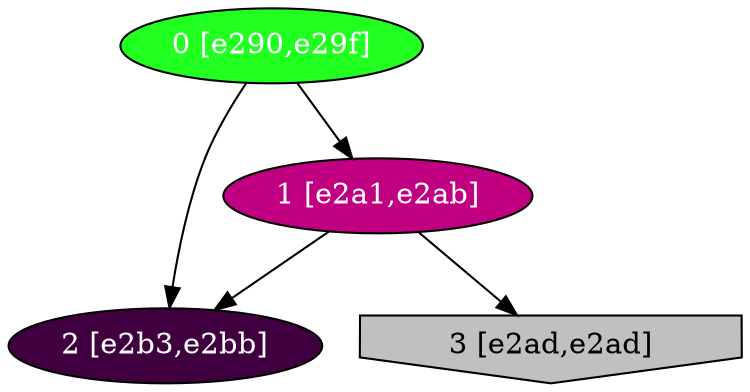 diGraph libnss3{
	libnss3_0  [style=filled fillcolor="#20FF20" fontcolor="#ffffff" shape=oval label="0 [e290,e29f]"]
	libnss3_1  [style=filled fillcolor="#C00080" fontcolor="#ffffff" shape=oval label="1 [e2a1,e2ab]"]
	libnss3_2  [style=filled fillcolor="#400040" fontcolor="#ffffff" shape=oval label="2 [e2b3,e2bb]"]
	libnss3_3  [style=filled fillcolor="#C0C0C0" fontcolor="#000000" shape=invhouse label="3 [e2ad,e2ad]"]

	libnss3_0 -> libnss3_1
	libnss3_0 -> libnss3_2
	libnss3_1 -> libnss3_2
	libnss3_1 -> libnss3_3
}